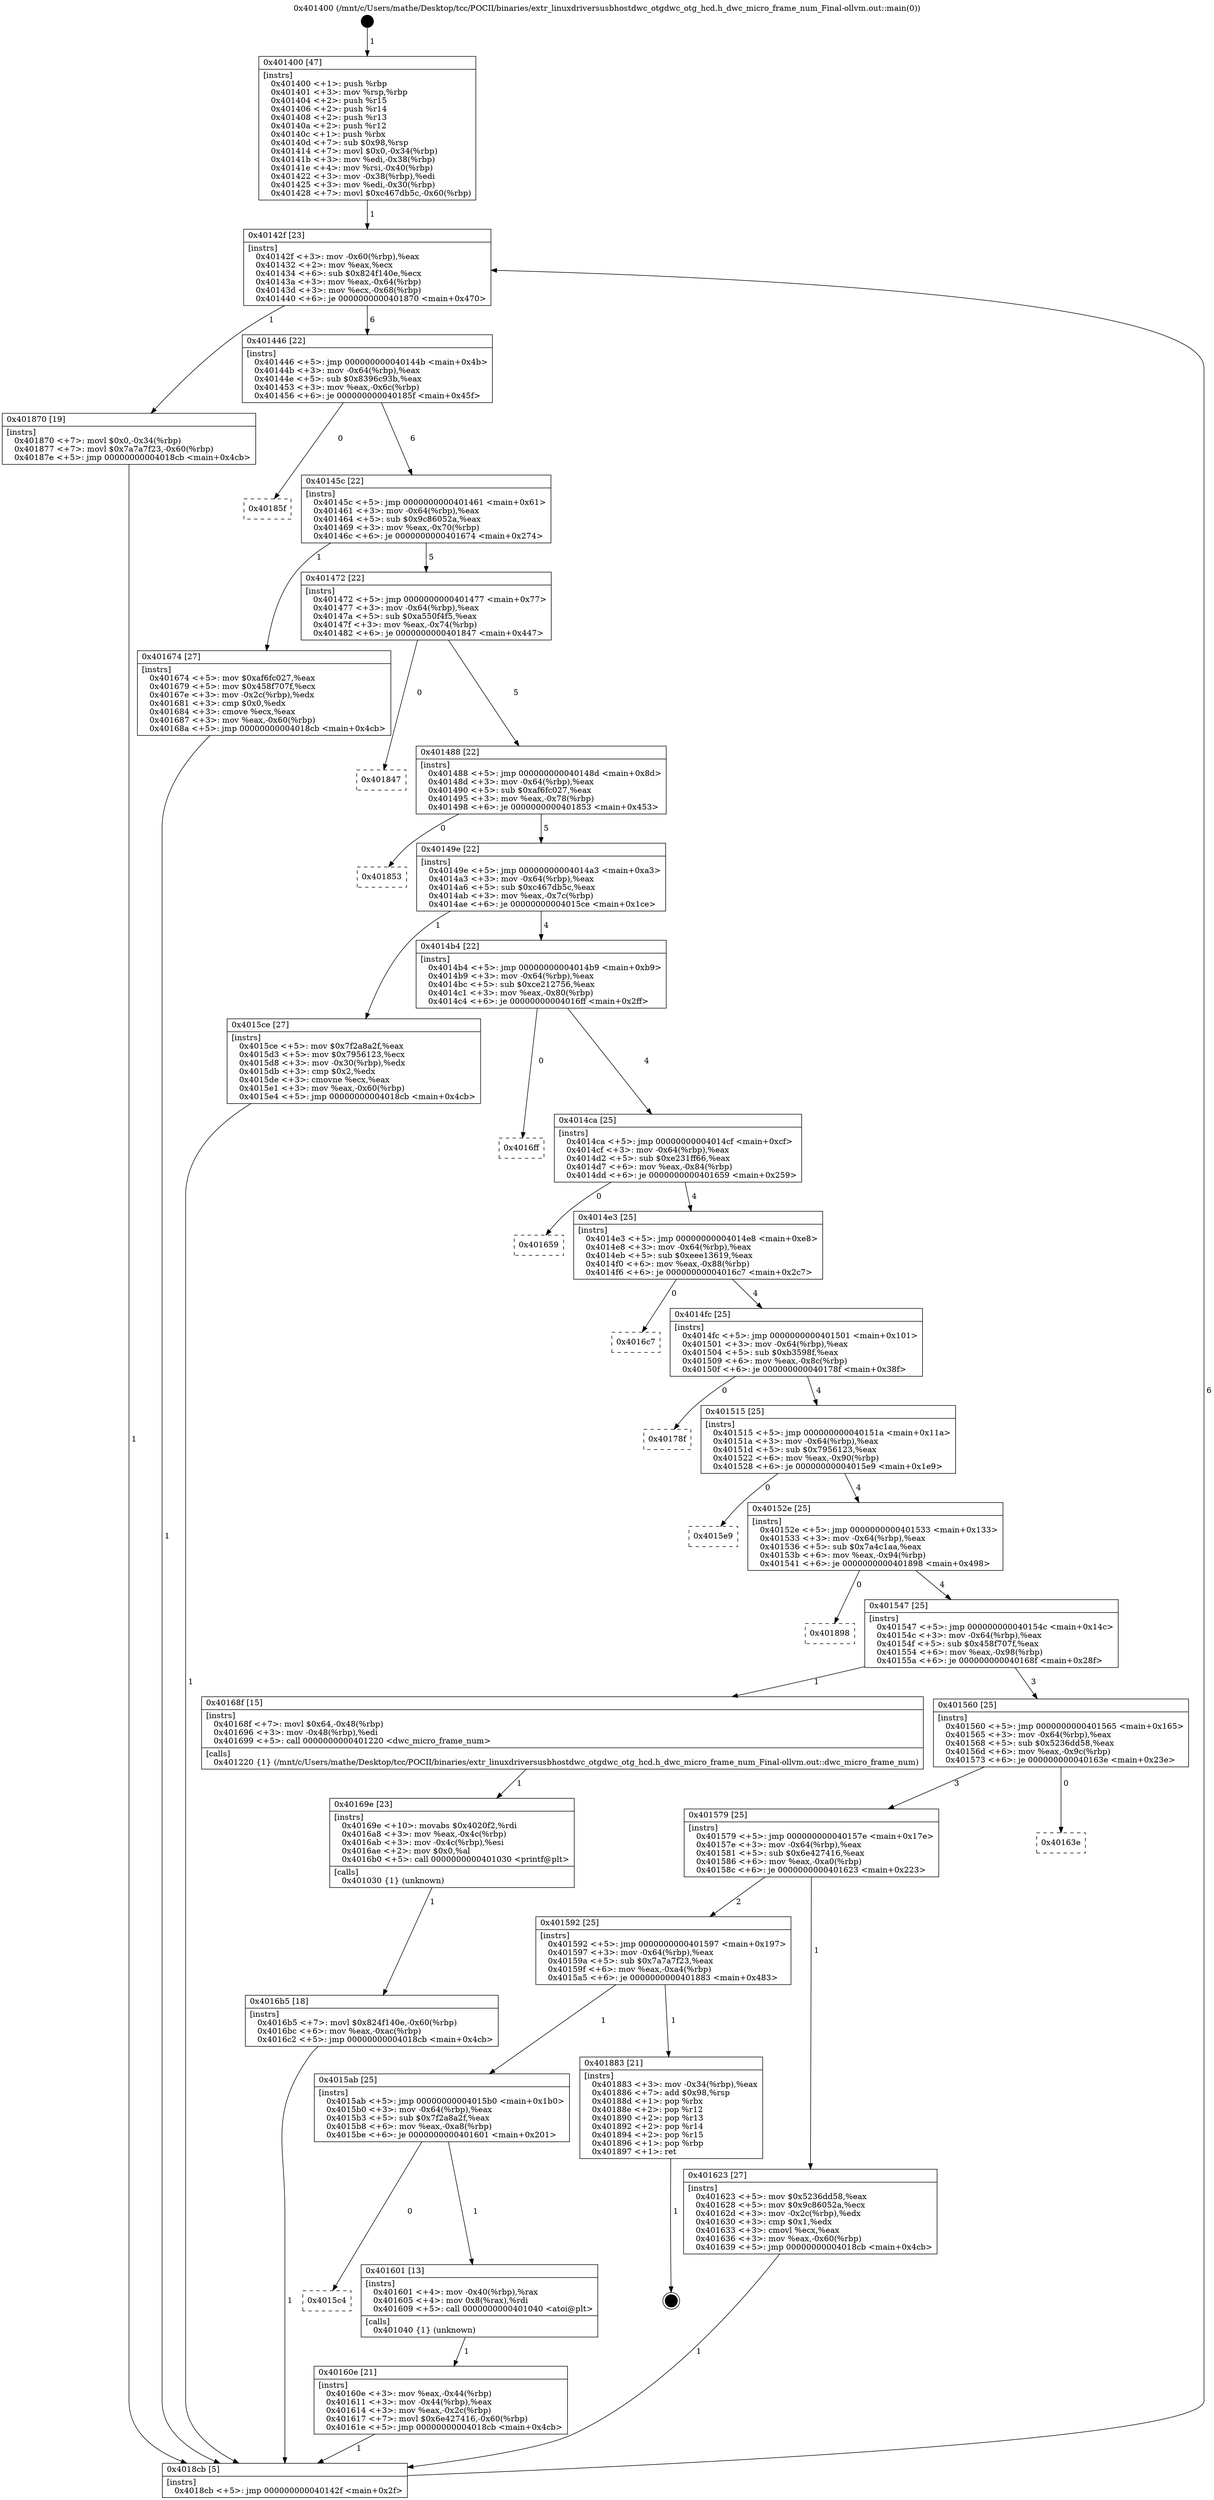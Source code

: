 digraph "0x401400" {
  label = "0x401400 (/mnt/c/Users/mathe/Desktop/tcc/POCII/binaries/extr_linuxdriversusbhostdwc_otgdwc_otg_hcd.h_dwc_micro_frame_num_Final-ollvm.out::main(0))"
  labelloc = "t"
  node[shape=record]

  Entry [label="",width=0.3,height=0.3,shape=circle,fillcolor=black,style=filled]
  "0x40142f" [label="{
     0x40142f [23]\l
     | [instrs]\l
     &nbsp;&nbsp;0x40142f \<+3\>: mov -0x60(%rbp),%eax\l
     &nbsp;&nbsp;0x401432 \<+2\>: mov %eax,%ecx\l
     &nbsp;&nbsp;0x401434 \<+6\>: sub $0x824f140e,%ecx\l
     &nbsp;&nbsp;0x40143a \<+3\>: mov %eax,-0x64(%rbp)\l
     &nbsp;&nbsp;0x40143d \<+3\>: mov %ecx,-0x68(%rbp)\l
     &nbsp;&nbsp;0x401440 \<+6\>: je 0000000000401870 \<main+0x470\>\l
  }"]
  "0x401870" [label="{
     0x401870 [19]\l
     | [instrs]\l
     &nbsp;&nbsp;0x401870 \<+7\>: movl $0x0,-0x34(%rbp)\l
     &nbsp;&nbsp;0x401877 \<+7\>: movl $0x7a7a7f23,-0x60(%rbp)\l
     &nbsp;&nbsp;0x40187e \<+5\>: jmp 00000000004018cb \<main+0x4cb\>\l
  }"]
  "0x401446" [label="{
     0x401446 [22]\l
     | [instrs]\l
     &nbsp;&nbsp;0x401446 \<+5\>: jmp 000000000040144b \<main+0x4b\>\l
     &nbsp;&nbsp;0x40144b \<+3\>: mov -0x64(%rbp),%eax\l
     &nbsp;&nbsp;0x40144e \<+5\>: sub $0x8396c93b,%eax\l
     &nbsp;&nbsp;0x401453 \<+3\>: mov %eax,-0x6c(%rbp)\l
     &nbsp;&nbsp;0x401456 \<+6\>: je 000000000040185f \<main+0x45f\>\l
  }"]
  Exit [label="",width=0.3,height=0.3,shape=circle,fillcolor=black,style=filled,peripheries=2]
  "0x40185f" [label="{
     0x40185f\l
  }", style=dashed]
  "0x40145c" [label="{
     0x40145c [22]\l
     | [instrs]\l
     &nbsp;&nbsp;0x40145c \<+5\>: jmp 0000000000401461 \<main+0x61\>\l
     &nbsp;&nbsp;0x401461 \<+3\>: mov -0x64(%rbp),%eax\l
     &nbsp;&nbsp;0x401464 \<+5\>: sub $0x9c86052a,%eax\l
     &nbsp;&nbsp;0x401469 \<+3\>: mov %eax,-0x70(%rbp)\l
     &nbsp;&nbsp;0x40146c \<+6\>: je 0000000000401674 \<main+0x274\>\l
  }"]
  "0x4016b5" [label="{
     0x4016b5 [18]\l
     | [instrs]\l
     &nbsp;&nbsp;0x4016b5 \<+7\>: movl $0x824f140e,-0x60(%rbp)\l
     &nbsp;&nbsp;0x4016bc \<+6\>: mov %eax,-0xac(%rbp)\l
     &nbsp;&nbsp;0x4016c2 \<+5\>: jmp 00000000004018cb \<main+0x4cb\>\l
  }"]
  "0x401674" [label="{
     0x401674 [27]\l
     | [instrs]\l
     &nbsp;&nbsp;0x401674 \<+5\>: mov $0xaf6fc027,%eax\l
     &nbsp;&nbsp;0x401679 \<+5\>: mov $0x458f707f,%ecx\l
     &nbsp;&nbsp;0x40167e \<+3\>: mov -0x2c(%rbp),%edx\l
     &nbsp;&nbsp;0x401681 \<+3\>: cmp $0x0,%edx\l
     &nbsp;&nbsp;0x401684 \<+3\>: cmove %ecx,%eax\l
     &nbsp;&nbsp;0x401687 \<+3\>: mov %eax,-0x60(%rbp)\l
     &nbsp;&nbsp;0x40168a \<+5\>: jmp 00000000004018cb \<main+0x4cb\>\l
  }"]
  "0x401472" [label="{
     0x401472 [22]\l
     | [instrs]\l
     &nbsp;&nbsp;0x401472 \<+5\>: jmp 0000000000401477 \<main+0x77\>\l
     &nbsp;&nbsp;0x401477 \<+3\>: mov -0x64(%rbp),%eax\l
     &nbsp;&nbsp;0x40147a \<+5\>: sub $0xa550f4f5,%eax\l
     &nbsp;&nbsp;0x40147f \<+3\>: mov %eax,-0x74(%rbp)\l
     &nbsp;&nbsp;0x401482 \<+6\>: je 0000000000401847 \<main+0x447\>\l
  }"]
  "0x40169e" [label="{
     0x40169e [23]\l
     | [instrs]\l
     &nbsp;&nbsp;0x40169e \<+10\>: movabs $0x4020f2,%rdi\l
     &nbsp;&nbsp;0x4016a8 \<+3\>: mov %eax,-0x4c(%rbp)\l
     &nbsp;&nbsp;0x4016ab \<+3\>: mov -0x4c(%rbp),%esi\l
     &nbsp;&nbsp;0x4016ae \<+2\>: mov $0x0,%al\l
     &nbsp;&nbsp;0x4016b0 \<+5\>: call 0000000000401030 \<printf@plt\>\l
     | [calls]\l
     &nbsp;&nbsp;0x401030 \{1\} (unknown)\l
  }"]
  "0x401847" [label="{
     0x401847\l
  }", style=dashed]
  "0x401488" [label="{
     0x401488 [22]\l
     | [instrs]\l
     &nbsp;&nbsp;0x401488 \<+5\>: jmp 000000000040148d \<main+0x8d\>\l
     &nbsp;&nbsp;0x40148d \<+3\>: mov -0x64(%rbp),%eax\l
     &nbsp;&nbsp;0x401490 \<+5\>: sub $0xaf6fc027,%eax\l
     &nbsp;&nbsp;0x401495 \<+3\>: mov %eax,-0x78(%rbp)\l
     &nbsp;&nbsp;0x401498 \<+6\>: je 0000000000401853 \<main+0x453\>\l
  }"]
  "0x40160e" [label="{
     0x40160e [21]\l
     | [instrs]\l
     &nbsp;&nbsp;0x40160e \<+3\>: mov %eax,-0x44(%rbp)\l
     &nbsp;&nbsp;0x401611 \<+3\>: mov -0x44(%rbp),%eax\l
     &nbsp;&nbsp;0x401614 \<+3\>: mov %eax,-0x2c(%rbp)\l
     &nbsp;&nbsp;0x401617 \<+7\>: movl $0x6e427416,-0x60(%rbp)\l
     &nbsp;&nbsp;0x40161e \<+5\>: jmp 00000000004018cb \<main+0x4cb\>\l
  }"]
  "0x401853" [label="{
     0x401853\l
  }", style=dashed]
  "0x40149e" [label="{
     0x40149e [22]\l
     | [instrs]\l
     &nbsp;&nbsp;0x40149e \<+5\>: jmp 00000000004014a3 \<main+0xa3\>\l
     &nbsp;&nbsp;0x4014a3 \<+3\>: mov -0x64(%rbp),%eax\l
     &nbsp;&nbsp;0x4014a6 \<+5\>: sub $0xc467db5c,%eax\l
     &nbsp;&nbsp;0x4014ab \<+3\>: mov %eax,-0x7c(%rbp)\l
     &nbsp;&nbsp;0x4014ae \<+6\>: je 00000000004015ce \<main+0x1ce\>\l
  }"]
  "0x4015c4" [label="{
     0x4015c4\l
  }", style=dashed]
  "0x4015ce" [label="{
     0x4015ce [27]\l
     | [instrs]\l
     &nbsp;&nbsp;0x4015ce \<+5\>: mov $0x7f2a8a2f,%eax\l
     &nbsp;&nbsp;0x4015d3 \<+5\>: mov $0x7956123,%ecx\l
     &nbsp;&nbsp;0x4015d8 \<+3\>: mov -0x30(%rbp),%edx\l
     &nbsp;&nbsp;0x4015db \<+3\>: cmp $0x2,%edx\l
     &nbsp;&nbsp;0x4015de \<+3\>: cmovne %ecx,%eax\l
     &nbsp;&nbsp;0x4015e1 \<+3\>: mov %eax,-0x60(%rbp)\l
     &nbsp;&nbsp;0x4015e4 \<+5\>: jmp 00000000004018cb \<main+0x4cb\>\l
  }"]
  "0x4014b4" [label="{
     0x4014b4 [22]\l
     | [instrs]\l
     &nbsp;&nbsp;0x4014b4 \<+5\>: jmp 00000000004014b9 \<main+0xb9\>\l
     &nbsp;&nbsp;0x4014b9 \<+3\>: mov -0x64(%rbp),%eax\l
     &nbsp;&nbsp;0x4014bc \<+5\>: sub $0xce212756,%eax\l
     &nbsp;&nbsp;0x4014c1 \<+3\>: mov %eax,-0x80(%rbp)\l
     &nbsp;&nbsp;0x4014c4 \<+6\>: je 00000000004016ff \<main+0x2ff\>\l
  }"]
  "0x4018cb" [label="{
     0x4018cb [5]\l
     | [instrs]\l
     &nbsp;&nbsp;0x4018cb \<+5\>: jmp 000000000040142f \<main+0x2f\>\l
  }"]
  "0x401400" [label="{
     0x401400 [47]\l
     | [instrs]\l
     &nbsp;&nbsp;0x401400 \<+1\>: push %rbp\l
     &nbsp;&nbsp;0x401401 \<+3\>: mov %rsp,%rbp\l
     &nbsp;&nbsp;0x401404 \<+2\>: push %r15\l
     &nbsp;&nbsp;0x401406 \<+2\>: push %r14\l
     &nbsp;&nbsp;0x401408 \<+2\>: push %r13\l
     &nbsp;&nbsp;0x40140a \<+2\>: push %r12\l
     &nbsp;&nbsp;0x40140c \<+1\>: push %rbx\l
     &nbsp;&nbsp;0x40140d \<+7\>: sub $0x98,%rsp\l
     &nbsp;&nbsp;0x401414 \<+7\>: movl $0x0,-0x34(%rbp)\l
     &nbsp;&nbsp;0x40141b \<+3\>: mov %edi,-0x38(%rbp)\l
     &nbsp;&nbsp;0x40141e \<+4\>: mov %rsi,-0x40(%rbp)\l
     &nbsp;&nbsp;0x401422 \<+3\>: mov -0x38(%rbp),%edi\l
     &nbsp;&nbsp;0x401425 \<+3\>: mov %edi,-0x30(%rbp)\l
     &nbsp;&nbsp;0x401428 \<+7\>: movl $0xc467db5c,-0x60(%rbp)\l
  }"]
  "0x401601" [label="{
     0x401601 [13]\l
     | [instrs]\l
     &nbsp;&nbsp;0x401601 \<+4\>: mov -0x40(%rbp),%rax\l
     &nbsp;&nbsp;0x401605 \<+4\>: mov 0x8(%rax),%rdi\l
     &nbsp;&nbsp;0x401609 \<+5\>: call 0000000000401040 \<atoi@plt\>\l
     | [calls]\l
     &nbsp;&nbsp;0x401040 \{1\} (unknown)\l
  }"]
  "0x4016ff" [label="{
     0x4016ff\l
  }", style=dashed]
  "0x4014ca" [label="{
     0x4014ca [25]\l
     | [instrs]\l
     &nbsp;&nbsp;0x4014ca \<+5\>: jmp 00000000004014cf \<main+0xcf\>\l
     &nbsp;&nbsp;0x4014cf \<+3\>: mov -0x64(%rbp),%eax\l
     &nbsp;&nbsp;0x4014d2 \<+5\>: sub $0xe231ff66,%eax\l
     &nbsp;&nbsp;0x4014d7 \<+6\>: mov %eax,-0x84(%rbp)\l
     &nbsp;&nbsp;0x4014dd \<+6\>: je 0000000000401659 \<main+0x259\>\l
  }"]
  "0x4015ab" [label="{
     0x4015ab [25]\l
     | [instrs]\l
     &nbsp;&nbsp;0x4015ab \<+5\>: jmp 00000000004015b0 \<main+0x1b0\>\l
     &nbsp;&nbsp;0x4015b0 \<+3\>: mov -0x64(%rbp),%eax\l
     &nbsp;&nbsp;0x4015b3 \<+5\>: sub $0x7f2a8a2f,%eax\l
     &nbsp;&nbsp;0x4015b8 \<+6\>: mov %eax,-0xa8(%rbp)\l
     &nbsp;&nbsp;0x4015be \<+6\>: je 0000000000401601 \<main+0x201\>\l
  }"]
  "0x401659" [label="{
     0x401659\l
  }", style=dashed]
  "0x4014e3" [label="{
     0x4014e3 [25]\l
     | [instrs]\l
     &nbsp;&nbsp;0x4014e3 \<+5\>: jmp 00000000004014e8 \<main+0xe8\>\l
     &nbsp;&nbsp;0x4014e8 \<+3\>: mov -0x64(%rbp),%eax\l
     &nbsp;&nbsp;0x4014eb \<+5\>: sub $0xeee13619,%eax\l
     &nbsp;&nbsp;0x4014f0 \<+6\>: mov %eax,-0x88(%rbp)\l
     &nbsp;&nbsp;0x4014f6 \<+6\>: je 00000000004016c7 \<main+0x2c7\>\l
  }"]
  "0x401883" [label="{
     0x401883 [21]\l
     | [instrs]\l
     &nbsp;&nbsp;0x401883 \<+3\>: mov -0x34(%rbp),%eax\l
     &nbsp;&nbsp;0x401886 \<+7\>: add $0x98,%rsp\l
     &nbsp;&nbsp;0x40188d \<+1\>: pop %rbx\l
     &nbsp;&nbsp;0x40188e \<+2\>: pop %r12\l
     &nbsp;&nbsp;0x401890 \<+2\>: pop %r13\l
     &nbsp;&nbsp;0x401892 \<+2\>: pop %r14\l
     &nbsp;&nbsp;0x401894 \<+2\>: pop %r15\l
     &nbsp;&nbsp;0x401896 \<+1\>: pop %rbp\l
     &nbsp;&nbsp;0x401897 \<+1\>: ret\l
  }"]
  "0x4016c7" [label="{
     0x4016c7\l
  }", style=dashed]
  "0x4014fc" [label="{
     0x4014fc [25]\l
     | [instrs]\l
     &nbsp;&nbsp;0x4014fc \<+5\>: jmp 0000000000401501 \<main+0x101\>\l
     &nbsp;&nbsp;0x401501 \<+3\>: mov -0x64(%rbp),%eax\l
     &nbsp;&nbsp;0x401504 \<+5\>: sub $0xb3598f,%eax\l
     &nbsp;&nbsp;0x401509 \<+6\>: mov %eax,-0x8c(%rbp)\l
     &nbsp;&nbsp;0x40150f \<+6\>: je 000000000040178f \<main+0x38f\>\l
  }"]
  "0x401592" [label="{
     0x401592 [25]\l
     | [instrs]\l
     &nbsp;&nbsp;0x401592 \<+5\>: jmp 0000000000401597 \<main+0x197\>\l
     &nbsp;&nbsp;0x401597 \<+3\>: mov -0x64(%rbp),%eax\l
     &nbsp;&nbsp;0x40159a \<+5\>: sub $0x7a7a7f23,%eax\l
     &nbsp;&nbsp;0x40159f \<+6\>: mov %eax,-0xa4(%rbp)\l
     &nbsp;&nbsp;0x4015a5 \<+6\>: je 0000000000401883 \<main+0x483\>\l
  }"]
  "0x40178f" [label="{
     0x40178f\l
  }", style=dashed]
  "0x401515" [label="{
     0x401515 [25]\l
     | [instrs]\l
     &nbsp;&nbsp;0x401515 \<+5\>: jmp 000000000040151a \<main+0x11a\>\l
     &nbsp;&nbsp;0x40151a \<+3\>: mov -0x64(%rbp),%eax\l
     &nbsp;&nbsp;0x40151d \<+5\>: sub $0x7956123,%eax\l
     &nbsp;&nbsp;0x401522 \<+6\>: mov %eax,-0x90(%rbp)\l
     &nbsp;&nbsp;0x401528 \<+6\>: je 00000000004015e9 \<main+0x1e9\>\l
  }"]
  "0x401623" [label="{
     0x401623 [27]\l
     | [instrs]\l
     &nbsp;&nbsp;0x401623 \<+5\>: mov $0x5236dd58,%eax\l
     &nbsp;&nbsp;0x401628 \<+5\>: mov $0x9c86052a,%ecx\l
     &nbsp;&nbsp;0x40162d \<+3\>: mov -0x2c(%rbp),%edx\l
     &nbsp;&nbsp;0x401630 \<+3\>: cmp $0x1,%edx\l
     &nbsp;&nbsp;0x401633 \<+3\>: cmovl %ecx,%eax\l
     &nbsp;&nbsp;0x401636 \<+3\>: mov %eax,-0x60(%rbp)\l
     &nbsp;&nbsp;0x401639 \<+5\>: jmp 00000000004018cb \<main+0x4cb\>\l
  }"]
  "0x4015e9" [label="{
     0x4015e9\l
  }", style=dashed]
  "0x40152e" [label="{
     0x40152e [25]\l
     | [instrs]\l
     &nbsp;&nbsp;0x40152e \<+5\>: jmp 0000000000401533 \<main+0x133\>\l
     &nbsp;&nbsp;0x401533 \<+3\>: mov -0x64(%rbp),%eax\l
     &nbsp;&nbsp;0x401536 \<+5\>: sub $0x7a4c1aa,%eax\l
     &nbsp;&nbsp;0x40153b \<+6\>: mov %eax,-0x94(%rbp)\l
     &nbsp;&nbsp;0x401541 \<+6\>: je 0000000000401898 \<main+0x498\>\l
  }"]
  "0x401579" [label="{
     0x401579 [25]\l
     | [instrs]\l
     &nbsp;&nbsp;0x401579 \<+5\>: jmp 000000000040157e \<main+0x17e\>\l
     &nbsp;&nbsp;0x40157e \<+3\>: mov -0x64(%rbp),%eax\l
     &nbsp;&nbsp;0x401581 \<+5\>: sub $0x6e427416,%eax\l
     &nbsp;&nbsp;0x401586 \<+6\>: mov %eax,-0xa0(%rbp)\l
     &nbsp;&nbsp;0x40158c \<+6\>: je 0000000000401623 \<main+0x223\>\l
  }"]
  "0x401898" [label="{
     0x401898\l
  }", style=dashed]
  "0x401547" [label="{
     0x401547 [25]\l
     | [instrs]\l
     &nbsp;&nbsp;0x401547 \<+5\>: jmp 000000000040154c \<main+0x14c\>\l
     &nbsp;&nbsp;0x40154c \<+3\>: mov -0x64(%rbp),%eax\l
     &nbsp;&nbsp;0x40154f \<+5\>: sub $0x458f707f,%eax\l
     &nbsp;&nbsp;0x401554 \<+6\>: mov %eax,-0x98(%rbp)\l
     &nbsp;&nbsp;0x40155a \<+6\>: je 000000000040168f \<main+0x28f\>\l
  }"]
  "0x40163e" [label="{
     0x40163e\l
  }", style=dashed]
  "0x40168f" [label="{
     0x40168f [15]\l
     | [instrs]\l
     &nbsp;&nbsp;0x40168f \<+7\>: movl $0x64,-0x48(%rbp)\l
     &nbsp;&nbsp;0x401696 \<+3\>: mov -0x48(%rbp),%edi\l
     &nbsp;&nbsp;0x401699 \<+5\>: call 0000000000401220 \<dwc_micro_frame_num\>\l
     | [calls]\l
     &nbsp;&nbsp;0x401220 \{1\} (/mnt/c/Users/mathe/Desktop/tcc/POCII/binaries/extr_linuxdriversusbhostdwc_otgdwc_otg_hcd.h_dwc_micro_frame_num_Final-ollvm.out::dwc_micro_frame_num)\l
  }"]
  "0x401560" [label="{
     0x401560 [25]\l
     | [instrs]\l
     &nbsp;&nbsp;0x401560 \<+5\>: jmp 0000000000401565 \<main+0x165\>\l
     &nbsp;&nbsp;0x401565 \<+3\>: mov -0x64(%rbp),%eax\l
     &nbsp;&nbsp;0x401568 \<+5\>: sub $0x5236dd58,%eax\l
     &nbsp;&nbsp;0x40156d \<+6\>: mov %eax,-0x9c(%rbp)\l
     &nbsp;&nbsp;0x401573 \<+6\>: je 000000000040163e \<main+0x23e\>\l
  }"]
  Entry -> "0x401400" [label=" 1"]
  "0x40142f" -> "0x401870" [label=" 1"]
  "0x40142f" -> "0x401446" [label=" 6"]
  "0x401883" -> Exit [label=" 1"]
  "0x401446" -> "0x40185f" [label=" 0"]
  "0x401446" -> "0x40145c" [label=" 6"]
  "0x401870" -> "0x4018cb" [label=" 1"]
  "0x40145c" -> "0x401674" [label=" 1"]
  "0x40145c" -> "0x401472" [label=" 5"]
  "0x4016b5" -> "0x4018cb" [label=" 1"]
  "0x401472" -> "0x401847" [label=" 0"]
  "0x401472" -> "0x401488" [label=" 5"]
  "0x40169e" -> "0x4016b5" [label=" 1"]
  "0x401488" -> "0x401853" [label=" 0"]
  "0x401488" -> "0x40149e" [label=" 5"]
  "0x40168f" -> "0x40169e" [label=" 1"]
  "0x40149e" -> "0x4015ce" [label=" 1"]
  "0x40149e" -> "0x4014b4" [label=" 4"]
  "0x4015ce" -> "0x4018cb" [label=" 1"]
  "0x401400" -> "0x40142f" [label=" 1"]
  "0x4018cb" -> "0x40142f" [label=" 6"]
  "0x401674" -> "0x4018cb" [label=" 1"]
  "0x4014b4" -> "0x4016ff" [label=" 0"]
  "0x4014b4" -> "0x4014ca" [label=" 4"]
  "0x401623" -> "0x4018cb" [label=" 1"]
  "0x4014ca" -> "0x401659" [label=" 0"]
  "0x4014ca" -> "0x4014e3" [label=" 4"]
  "0x401601" -> "0x40160e" [label=" 1"]
  "0x4014e3" -> "0x4016c7" [label=" 0"]
  "0x4014e3" -> "0x4014fc" [label=" 4"]
  "0x4015ab" -> "0x4015c4" [label=" 0"]
  "0x4014fc" -> "0x40178f" [label=" 0"]
  "0x4014fc" -> "0x401515" [label=" 4"]
  "0x40160e" -> "0x4018cb" [label=" 1"]
  "0x401515" -> "0x4015e9" [label=" 0"]
  "0x401515" -> "0x40152e" [label=" 4"]
  "0x401592" -> "0x4015ab" [label=" 1"]
  "0x40152e" -> "0x401898" [label=" 0"]
  "0x40152e" -> "0x401547" [label=" 4"]
  "0x4015ab" -> "0x401601" [label=" 1"]
  "0x401547" -> "0x40168f" [label=" 1"]
  "0x401547" -> "0x401560" [label=" 3"]
  "0x401579" -> "0x401592" [label=" 2"]
  "0x401560" -> "0x40163e" [label=" 0"]
  "0x401560" -> "0x401579" [label=" 3"]
  "0x401592" -> "0x401883" [label=" 1"]
  "0x401579" -> "0x401623" [label=" 1"]
}
